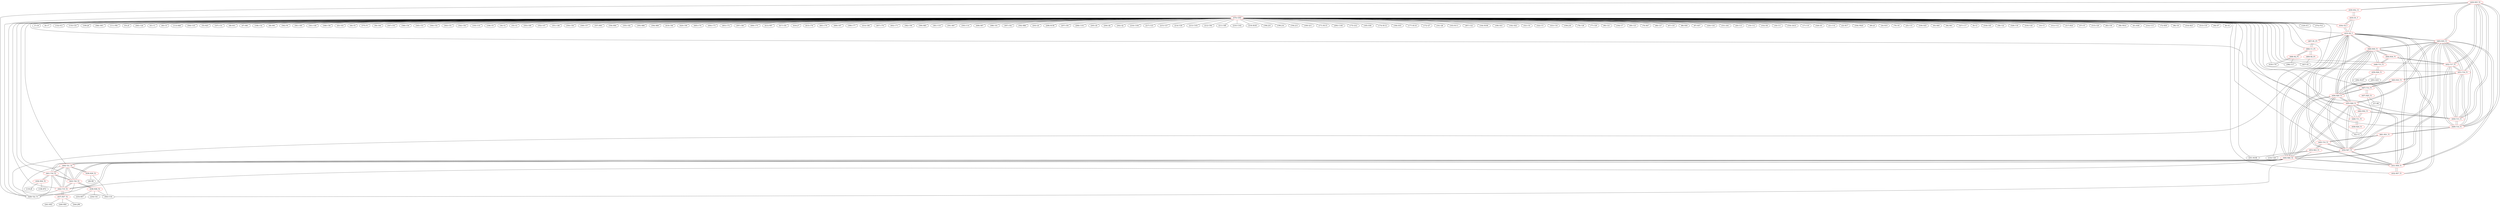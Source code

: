 graph {
	429 [label="(429) R35_T2" color=red]
	430 [label="(430) R52_T1"]
	428 [label="(428) T22_T1"]
	449 [label="(449) T14_T1"]
	450 [label="(450) T15_T1"]
	452 [label="(452) T17_T1"]
	451 [label="(451) T16_T1"]
	465 [label="(465) R35_T1"]
	430 [label="(430) R52_T1" color=red]
	435 [label="(435) D1_T"]
	429 [label="(429) R35_T2"]
	428 [label="(428) T22_T1"]
	431 [label="(431) R58_T1" color=red]
	433 [label="(433) D2_T"]
	440 [label="(440) R40_T2"]
	454 [label="(454) R27_T1"]
	455 [label="(455) R28_T1"]
	456 [label="(456) R29_T1"]
	460 [label="(460) R30_T1"]
	465 [label="(465) R35_T1"]
	432 [label="(432) R57_T1"]
	432 [label="(432) R57_T1" color=red]
	433 [label="(433) D2_T"]
	431 [label="(431) R58_T1"]
	433 [label="(433) D2_T" color=red]
	431 [label="(431) R58_T1"]
	440 [label="(440) R40_T2"]
	454 [label="(454) R27_T1"]
	455 [label="(455) R28_T1"]
	456 [label="(456) R29_T1"]
	460 [label="(460) R30_T1"]
	465 [label="(465) R35_T1"]
	435 [label="(435) D1_T"]
	434 [label="(434) C8_T"]
	432 [label="(432) R57_T1"]
	467 [label="(467) R1_P1"]
	434 [label="(434) C8_T" color=red]
	435 [label="(435) D1_T"]
	433 [label="(433) D2_T"]
	435 [label="(435) D1_T" color=red]
	433 [label="(433) D2_T"]
	434 [label="(434) C8_T"]
	430 [label="(430) R52_T1"]
	436 [label="(436) R36_T2" color=red]
	138 [label="(138) R72"]
	119 [label="(119) J9"]
	441 [label="(441) T18_T2"]
	437 [label="(437) R37_T2" color=red]
	241 [label="(241) R52"]
	240 [label="(240) R50"]
	244 [label="(244) JP8"]
	442 [label="(442) T19_T2"]
	438 [label="(438) R38_T2" color=red]
	363 [label="(363) U16"]
	233 [label="(233) R57"]
	234 [label="(234) C41"]
	443 [label="(443) T20_T2"]
	439 [label="(439) R39_T2" color=red]
	363 [label="(363) U16"]
	28 [label="(28) R9"]
	444 [label="(444) T21_T2"]
	440 [label="(440) R40_T2" color=red]
	433 [label="(433) D2_T"]
	431 [label="(431) R58_T1"]
	454 [label="(454) R27_T1"]
	455 [label="(455) R28_T1"]
	456 [label="(456) R29_T1"]
	460 [label="(460) R30_T1"]
	465 [label="(465) R35_T1"]
	443 [label="(443) T20_T2"]
	444 [label="(444) T21_T2"]
	442 [label="(442) T19_T2"]
	428 [label="(428) T22_T1"]
	441 [label="(441) T18_T2"]
	441 [label="(441) T18_T2" color=red]
	443 [label="(443) T20_T2"]
	444 [label="(444) T21_T2"]
	442 [label="(442) T19_T2"]
	440 [label="(440) R40_T2"]
	428 [label="(428) T22_T1"]
	436 [label="(436) R36_T2"]
	442 [label="(442) T19_T2" color=red]
	443 [label="(443) T20_T2"]
	444 [label="(444) T21_T2"]
	440 [label="(440) R40_T2"]
	428 [label="(428) T22_T1"]
	441 [label="(441) T18_T2"]
	437 [label="(437) R37_T2"]
	443 [label="(443) T20_T2" color=red]
	444 [label="(444) T21_T2"]
	442 [label="(442) T19_T2"]
	440 [label="(440) R40_T2"]
	428 [label="(428) T22_T1"]
	441 [label="(441) T18_T2"]
	438 [label="(438) R38_T2"]
	444 [label="(444) T21_T2" color=red]
	443 [label="(443) T20_T2"]
	442 [label="(442) T19_T2"]
	440 [label="(440) R40_T2"]
	428 [label="(428) T22_T1"]
	441 [label="(441) T18_T2"]
	439 [label="(439) R39_T2"]
	445 [label="(445) T10_T1" color=red]
	453 [label="(453) R23_T1"]
	461 [label="(461) R31_T1"]
	454 [label="(454) R27_T1"]
	446 [label="(446) T11_T1" color=red]
	458 [label="(458) R24_T1"]
	462 [label="(462) R32_T1"]
	455 [label="(455) R28_T1"]
	447 [label="(447) T12_T1" color=red]
	463 [label="(463) R33_T1"]
	456 [label="(456) R29_T1"]
	457 [label="(457) R25_T1"]
	448 [label="(448) T13_T1" color=red]
	464 [label="(464) R34_T1"]
	460 [label="(460) R30_T1"]
	459 [label="(459) R26_T1"]
	449 [label="(449) T14_T1" color=red]
	450 [label="(450) T15_T1"]
	452 [label="(452) T17_T1"]
	451 [label="(451) T16_T1"]
	465 [label="(465) R35_T1"]
	429 [label="(429) R35_T2"]
	461 [label="(461) R31_T1"]
	450 [label="(450) T15_T1" color=red]
	449 [label="(449) T14_T1"]
	452 [label="(452) T17_T1"]
	451 [label="(451) T16_T1"]
	465 [label="(465) R35_T1"]
	429 [label="(429) R35_T2"]
	462 [label="(462) R32_T1"]
	451 [label="(451) T16_T1" color=red]
	449 [label="(449) T14_T1"]
	450 [label="(450) T15_T1"]
	452 [label="(452) T17_T1"]
	465 [label="(465) R35_T1"]
	429 [label="(429) R35_T2"]
	463 [label="(463) R33_T1"]
	452 [label="(452) T17_T1" color=red]
	449 [label="(449) T14_T1"]
	450 [label="(450) T15_T1"]
	451 [label="(451) T16_T1"]
	465 [label="(465) R35_T1"]
	429 [label="(429) R35_T2"]
	464 [label="(464) R34_T1"]
	453 [label="(453) R23_T1" color=red]
	201 [label="(201) R108"]
	363 [label="(363) U16"]
	216 [label="(216) U28"]
	445 [label="(445) T10_T1"]
	454 [label="(454) R27_T1" color=red]
	433 [label="(433) D2_T"]
	431 [label="(431) R58_T1"]
	440 [label="(440) R40_T2"]
	455 [label="(455) R28_T1"]
	456 [label="(456) R29_T1"]
	460 [label="(460) R30_T1"]
	465 [label="(465) R35_T1"]
	461 [label="(461) R31_T1"]
	445 [label="(445) T10_T1"]
	455 [label="(455) R28_T1" color=red]
	433 [label="(433) D2_T"]
	431 [label="(431) R58_T1"]
	440 [label="(440) R40_T2"]
	454 [label="(454) R27_T1"]
	456 [label="(456) R29_T1"]
	460 [label="(460) R30_T1"]
	465 [label="(465) R35_T1"]
	462 [label="(462) R32_T1"]
	446 [label="(446) T11_T1"]
	456 [label="(456) R29_T1" color=red]
	433 [label="(433) D2_T"]
	431 [label="(431) R58_T1"]
	440 [label="(440) R40_T2"]
	454 [label="(454) R27_T1"]
	455 [label="(455) R28_T1"]
	460 [label="(460) R30_T1"]
	465 [label="(465) R35_T1"]
	463 [label="(463) R33_T1"]
	447 [label="(447) T12_T1"]
	457 [label="(457) R25_T1" color=red]
	52 [label="(52) U1"]
	27 [label="(27) R8"]
	447 [label="(447) T12_T1"]
	458 [label="(458) R24_T1" color=red]
	52 [label="(52) U1"]
	446 [label="(446) T11_T1"]
	459 [label="(459) R26_T1" color=red]
	292 [label="(292) R107"]
	291 [label="(291) Q14"]
	448 [label="(448) T13_T1"]
	460 [label="(460) R30_T1" color=red]
	433 [label="(433) D2_T"]
	431 [label="(431) R58_T1"]
	440 [label="(440) R40_T2"]
	454 [label="(454) R27_T1"]
	455 [label="(455) R28_T1"]
	456 [label="(456) R29_T1"]
	465 [label="(465) R35_T1"]
	448 [label="(448) T13_T1"]
	464 [label="(464) R34_T1"]
	461 [label="(461) R31_T1" color=red]
	454 [label="(454) R27_T1"]
	445 [label="(445) T10_T1"]
	449 [label="(449) T14_T1"]
	462 [label="(462) R32_T1" color=red]
	450 [label="(450) T15_T1"]
	446 [label="(446) T11_T1"]
	455 [label="(455) R28_T1"]
	463 [label="(463) R33_T1" color=red]
	451 [label="(451) T16_T1"]
	456 [label="(456) R29_T1"]
	447 [label="(447) T12_T1"]
	464 [label="(464) R34_T1" color=red]
	452 [label="(452) T17_T1"]
	448 [label="(448) T13_T1"]
	460 [label="(460) R30_T1"]
	465 [label="(465) R35_T1" color=red]
	433 [label="(433) D2_T"]
	431 [label="(431) R58_T1"]
	440 [label="(440) R40_T2"]
	454 [label="(454) R27_T1"]
	455 [label="(455) R28_T1"]
	456 [label="(456) R29_T1"]
	460 [label="(460) R30_T1"]
	449 [label="(449) T14_T1"]
	450 [label="(450) T15_T1"]
	452 [label="(452) T17_T1"]
	451 [label="(451) T16_T1"]
	429 [label="(429) R35_T2"]
	466 [label="(466) U1_P1" color=red]
	469 [label="(469) R3_P1"]
	468 [label="(468) R2_P1"]
	467 [label="(467) R1_P1"]
	467 [label="(467) R1_P1" color=red]
	433 [label="(433) D2_T"]
	466 [label="(466) U1_P1"]
	468 [label="(468) R2_P1" color=red]
	418 [label="(418) C79"]
	396 [label="(396) U17"]
	466 [label="(466) U1_P1"]
	469 [label="(469) R3_P1" color=red]
	427 [label="(427) X1"]
	466 [label="(466) U1_P1"]
	470 [label="(470) GND" color=red]
	120 [label="(120) IC1"]
	374 [label="(374) P14"]
	7 [label="(7) C8"]
	6 [label="(6) C7"]
	132 [label="(132) IC2"]
	363 [label="(363) U16"]
	52 [label="(52) U1"]
	110 [label="(110) C33"]
	109 [label="(109) J6"]
	366 [label="(366) SW1"]
	111 [label="(111) FB1"]
	53 [label="(53) J5"]
	365 [label="(365) U26"]
	41 [label="(41) C1"]
	40 [label="(40) C5"]
	113 [label="(113) R48"]
	364 [label="(364) U25"]
	55 [label="(55) R25"]
	107 [label="(107) C31"]
	48 [label="(48) R31"]
	47 [label="(47) R81"]
	108 [label="(108) C32"]
	46 [label="(46) R91"]
	362 [label="(362) P4"]
	361 [label="(361) C85"]
	341 [label="(341) C49"]
	348 [label="(348) C56"]
	43 [label="(43) C63"]
	44 [label="(44) C9"]
	375 [label="(375) P1"]
	56 [label="(56) C64"]
	347 [label="(347) C55"]
	346 [label="(346) C54"]
	345 [label="(345) C53"]
	344 [label="(344) C52"]
	343 [label="(343) C51"]
	342 [label="(342) C50"]
	105 [label="(105) U10"]
	106 [label="(106) U9"]
	34 [label="(34) C4"]
	35 [label="(35) U2"]
	353 [label="(353) C69"]
	352 [label="(352) C47"]
	351 [label="(351) C48"]
	350 [label="(350) C58"]
	349 [label="(349) C57"]
	357 [label="(357) R93"]
	356 [label="(356) R94"]
	355 [label="(355) C82"]
	427 [label="(427) X1"]
	396 [label="(396) U17"]
	395 [label="(395) R88"]
	394 [label="(394) R89"]
	419 [label="(419) C98"]
	420 [label="(420) C99"]
	418 [label="(418) C79"]
	405 [label="(405) C74"]
	404 [label="(404) C73"]
	403 [label="(403) C72"]
	397 [label="(397) C80"]
	406 [label="(406) C75"]
	413 [label="(413) FB7"]
	417 [label="(417) C81"]
	416 [label="(416) J7"]
	415 [label="(415) C78"]
	401 [label="(401) C70"]
	400 [label="(400) C67"]
	399 [label="(399) C77"]
	414 [label="(414) C68"]
	407 [label="(407) C76"]
	402 [label="(402) C71"]
	382 [label="(382) C90"]
	390 [label="(390) R85"]
	381 [label="(381) U19"]
	391 [label="(391) R87"]
	393 [label="(393) U14"]
	408 [label="(408) R97"]
	388 [label="(388) C61"]
	387 [label="(387) C62"]
	392 [label="(392) R86"]
	201 [label="(201) R108"]
	203 [label="(203) Q3"]
	208 [label="(208) R158"]
	207 [label="(207) C83"]
	206 [label="(206) C101"]
	205 [label="(205) Q5"]
	204 [label="(204) Q4"]
	202 [label="(202) Q2"]
	218 [label="(218) C104"]
	217 [label="(217) U23"]
	216 [label="(216) U28"]
	215 [label="(215) U27"]
	214 [label="(214) U29"]
	213 [label="(213) C103"]
	212 [label="(212) C94"]
	211 [label="(211) C89"]
	210 [label="(210) C102"]
	219 [label="(219) R165"]
	196 [label="(196) J10"]
	199 [label="(199) J14"]
	194 [label="(194) J13"]
	169 [label="(169) Q11"]
	171 [label="(171) R115"]
	200 [label="(200) C100"]
	175 [label="(175) Q12"]
	185 [label="(185) D36"]
	174 [label="(174) R112"]
	184 [label="(184) D33"]
	177 [label="(177) R116"]
	172 [label="(172) Q7"]
	161 [label="(161) Q6"]
	163 [label="(163) R111"]
	367 [label="(367) U22"]
	164 [label="(164) R106"]
	180 [label="(180) D21"]
	182 [label="(182) D22"]
	321 [label="(321) U4"]
	322 [label="(322) U3"]
	323 [label="(323) C16"]
	338 [label="(338) J18"]
	78 [label="(78) C28"]
	77 [label="(77) C29"]
	90 [label="(90) C21"]
	104 [label="(104) U7"]
	69 [label="(69) C23"]
	76 [label="(76) R47"]
	68 [label="(68) C27"]
	67 [label="(67) C25"]
	88 [label="(88) R36"]
	87 [label="(87) R37"]
	320 [label="(320) U24"]
	331 [label="(331) ZA1"]
	20 [label="(20) C13"]
	19 [label="(19) C12"]
	332 [label="(332) D4"]
	18 [label="(18) C11"]
	334 [label="(334) ZA14"]
	17 [label="(17) C10"]
	326 [label="(326) D3"]
	21 [label="(21) C14"]
	22 [label="(22) R17"]
	336 [label="(336) FB20"]
	80 [label="(80) J4"]
	24 [label="(24) R19"]
	79 [label="(79) U8"]
	25 [label="(25) C15"]
	339 [label="(339) D25"]
	93 [label="(93) R40"]
	94 [label="(94) R41"]
	327 [label="(327) C17"]
	9 [label="(9) C2"]
	318 [label="(318) C45"]
	58 [label="(58) C22"]
	328 [label="(328) C18"]
	319 [label="(319) U20"]
	10 [label="(10) C3"]
	312 [label="(312) U12"]
	317 [label="(317) R24"]
	57 [label="(57) U5"]
	315 [label="(315) C20"]
	83 [label="(83) C30"]
	98 [label="(98) FB14"]
	61 [label="(61) R38"]
	314 [label="(314) U13"]
	72 [label="(72) R39"]
	96 [label="(96) U6"]
	316 [label="(316) R23"]
	313 [label="(313) C19"]
	64 [label="(64) D7"]
	8 [label="(8) C6"]
	445 [label="(445) T10_T1"]
	446 [label="(446) T11_T1"]
	447 [label="(447) T12_T1"]
	448 [label="(448) T13_T1"]
	443 [label="(443) T20_T2"]
	449 [label="(449) T14_T1"]
	450 [label="(450) T15_T1"]
	441 [label="(441) T18_T2"]
	444 [label="(444) T21_T2"]
	442 [label="(442) T19_T2"]
	434 [label="(434) C8_T"]
	451 [label="(451) T16_T1"]
	452 [label="(452) T17_T1"]
	433 [label="(433) D2_T"]
	428 [label="(428) T22_T1"]
	432 [label="(432) R57_T1"]
	466 [label="(466) U1_P1"]
	429 -- 430
	429 -- 428
	429 -- 449
	429 -- 450
	429 -- 452
	429 -- 451
	429 -- 465
	430 -- 435
	430 -- 429
	430 -- 428
	431 -- 433
	431 -- 440
	431 -- 454
	431 -- 455
	431 -- 456
	431 -- 460
	431 -- 465
	431 -- 432
	432 -- 433
	432 -- 431
	433 -- 431
	433 -- 440
	433 -- 454
	433 -- 455
	433 -- 456
	433 -- 460
	433 -- 465
	433 -- 435
	433 -- 434
	433 -- 432
	433 -- 467
	434 -- 435
	434 -- 433
	435 -- 433
	435 -- 434
	435 -- 430
	436 -- 138
	436 -- 119
	436 -- 441
	437 -- 241
	437 -- 240
	437 -- 244
	437 -- 442
	438 -- 363
	438 -- 233
	438 -- 234
	438 -- 443
	439 -- 363
	439 -- 28
	439 -- 444
	440 -- 433
	440 -- 431
	440 -- 454
	440 -- 455
	440 -- 456
	440 -- 460
	440 -- 465
	440 -- 443
	440 -- 444
	440 -- 442
	440 -- 428
	440 -- 441
	441 -- 443
	441 -- 444
	441 -- 442
	441 -- 440
	441 -- 428
	441 -- 436
	442 -- 443
	442 -- 444
	442 -- 440
	442 -- 428
	442 -- 441
	442 -- 437
	443 -- 444
	443 -- 442
	443 -- 440
	443 -- 428
	443 -- 441
	443 -- 438
	444 -- 443
	444 -- 442
	444 -- 440
	444 -- 428
	444 -- 441
	444 -- 439
	445 -- 453
	445 -- 461
	445 -- 454
	446 -- 458
	446 -- 462
	446 -- 455
	447 -- 463
	447 -- 456
	447 -- 457
	448 -- 464
	448 -- 460
	448 -- 459
	449 -- 450
	449 -- 452
	449 -- 451
	449 -- 465
	449 -- 429
	449 -- 461
	450 -- 449
	450 -- 452
	450 -- 451
	450 -- 465
	450 -- 429
	450 -- 462
	451 -- 449
	451 -- 450
	451 -- 452
	451 -- 465
	451 -- 429
	451 -- 463
	452 -- 449
	452 -- 450
	452 -- 451
	452 -- 465
	452 -- 429
	452 -- 464
	453 -- 201
	453 -- 363
	453 -- 216
	453 -- 445
	454 -- 433
	454 -- 431
	454 -- 440
	454 -- 455
	454 -- 456
	454 -- 460
	454 -- 465
	454 -- 461
	454 -- 445
	455 -- 433
	455 -- 431
	455 -- 440
	455 -- 454
	455 -- 456
	455 -- 460
	455 -- 465
	455 -- 462
	455 -- 446
	456 -- 433
	456 -- 431
	456 -- 440
	456 -- 454
	456 -- 455
	456 -- 460
	456 -- 465
	456 -- 463
	456 -- 447
	457 -- 52
	457 -- 27
	457 -- 447
	458 -- 52
	458 -- 446
	459 -- 292
	459 -- 291
	459 -- 448
	460 -- 433
	460 -- 431
	460 -- 440
	460 -- 454
	460 -- 455
	460 -- 456
	460 -- 465
	460 -- 448
	460 -- 464
	461 -- 454
	461 -- 445
	461 -- 449
	462 -- 450
	462 -- 446
	462 -- 455
	463 -- 451
	463 -- 456
	463 -- 447
	464 -- 452
	464 -- 448
	464 -- 460
	465 -- 433
	465 -- 431
	465 -- 440
	465 -- 454
	465 -- 455
	465 -- 456
	465 -- 460
	465 -- 449
	465 -- 450
	465 -- 452
	465 -- 451
	465 -- 429
	466 -- 469
	466 -- 468
	466 -- 467
	467 -- 433
	467 -- 466
	468 -- 418
	468 -- 396
	468 -- 466
	469 -- 427
	469 -- 466
	470 -- 120
	470 -- 374
	470 -- 7
	470 -- 6
	470 -- 132
	470 -- 363
	470 -- 52
	470 -- 110
	470 -- 109
	470 -- 366
	470 -- 111
	470 -- 53
	470 -- 365
	470 -- 41
	470 -- 40
	470 -- 113
	470 -- 364
	470 -- 55
	470 -- 107
	470 -- 48
	470 -- 47
	470 -- 108
	470 -- 46
	470 -- 362
	470 -- 361
	470 -- 341
	470 -- 348
	470 -- 43
	470 -- 44
	470 -- 375
	470 -- 56
	470 -- 347
	470 -- 346
	470 -- 345
	470 -- 344
	470 -- 343
	470 -- 342
	470 -- 105
	470 -- 106
	470 -- 34
	470 -- 35
	470 -- 353
	470 -- 352
	470 -- 351
	470 -- 350
	470 -- 349
	470 -- 357
	470 -- 356
	470 -- 355
	470 -- 427
	470 -- 396
	470 -- 395
	470 -- 394
	470 -- 419
	470 -- 420
	470 -- 418
	470 -- 405
	470 -- 404
	470 -- 403
	470 -- 397
	470 -- 406
	470 -- 413
	470 -- 417
	470 -- 416
	470 -- 415
	470 -- 401
	470 -- 400
	470 -- 399
	470 -- 414
	470 -- 407
	470 -- 402
	470 -- 382
	470 -- 390
	470 -- 381
	470 -- 391
	470 -- 393
	470 -- 408
	470 -- 388
	470 -- 387
	470 -- 392
	470 -- 201
	470 -- 203
	470 -- 208
	470 -- 207
	470 -- 206
	470 -- 205
	470 -- 204
	470 -- 202
	470 -- 218
	470 -- 217
	470 -- 216
	470 -- 215
	470 -- 214
	470 -- 213
	470 -- 212
	470 -- 211
	470 -- 210
	470 -- 219
	470 -- 196
	470 -- 199
	470 -- 194
	470 -- 169
	470 -- 171
	470 -- 200
	470 -- 175
	470 -- 185
	470 -- 174
	470 -- 184
	470 -- 177
	470 -- 172
	470 -- 161
	470 -- 163
	470 -- 367
	470 -- 164
	470 -- 180
	470 -- 182
	470 -- 321
	470 -- 322
	470 -- 323
	470 -- 338
	470 -- 78
	470 -- 77
	470 -- 90
	470 -- 104
	470 -- 69
	470 -- 76
	470 -- 68
	470 -- 67
	470 -- 88
	470 -- 87
	470 -- 320
	470 -- 331
	470 -- 20
	470 -- 19
	470 -- 332
	470 -- 18
	470 -- 334
	470 -- 17
	470 -- 326
	470 -- 21
	470 -- 22
	470 -- 336
	470 -- 80
	470 -- 24
	470 -- 79
	470 -- 25
	470 -- 339
	470 -- 93
	470 -- 94
	470 -- 327
	470 -- 9
	470 -- 318
	470 -- 58
	470 -- 328
	470 -- 319
	470 -- 10
	470 -- 312
	470 -- 317
	470 -- 57
	470 -- 315
	470 -- 83
	470 -- 98
	470 -- 61
	470 -- 314
	470 -- 72
	470 -- 96
	470 -- 316
	470 -- 313
	470 -- 64
	470 -- 8
	470 -- 445
	470 -- 446
	470 -- 447
	470 -- 448
	470 -- 443
	470 -- 449
	470 -- 450
	470 -- 441
	470 -- 444
	470 -- 442
	470 -- 434
	470 -- 451
	470 -- 452
	470 -- 433
	470 -- 428
	470 -- 432
	470 -- 466
}